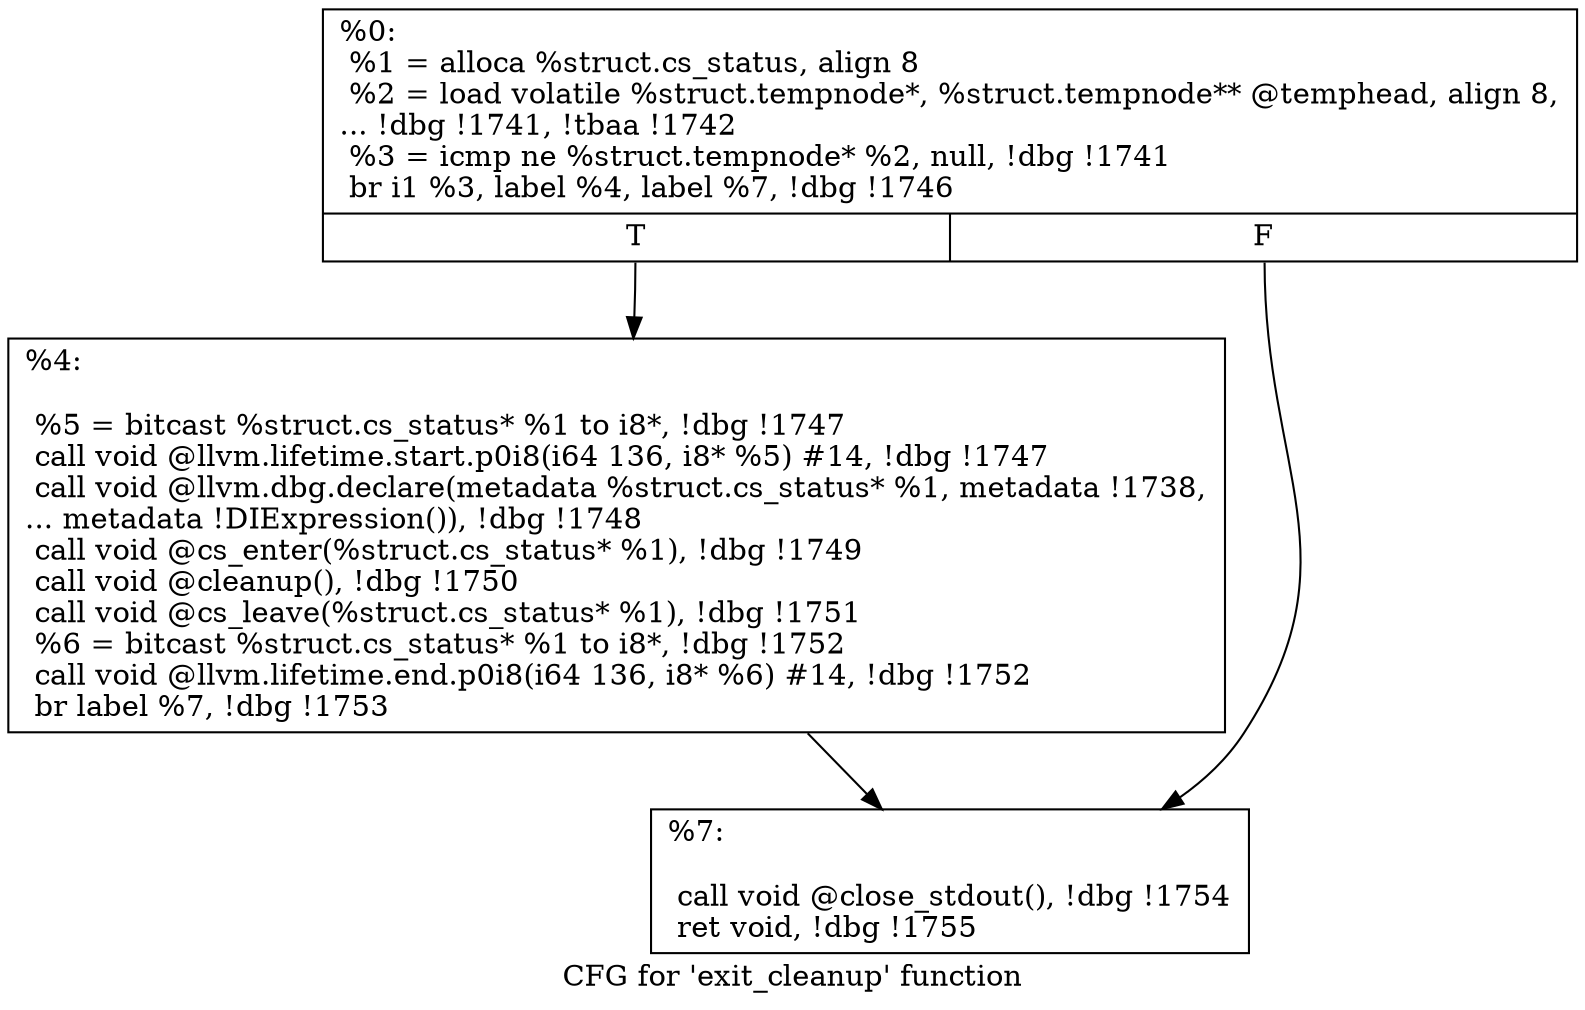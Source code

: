 digraph "CFG for 'exit_cleanup' function" {
	label="CFG for 'exit_cleanup' function";

	Node0x1e55ef0 [shape=record,label="{%0:\l  %1 = alloca %struct.cs_status, align 8\l  %2 = load volatile %struct.tempnode*, %struct.tempnode** @temphead, align 8,\l... !dbg !1741, !tbaa !1742\l  %3 = icmp ne %struct.tempnode* %2, null, !dbg !1741\l  br i1 %3, label %4, label %7, !dbg !1746\l|{<s0>T|<s1>F}}"];
	Node0x1e55ef0:s0 -> Node0x1e56600;
	Node0x1e55ef0:s1 -> Node0x1e56650;
	Node0x1e56600 [shape=record,label="{%4:\l\l  %5 = bitcast %struct.cs_status* %1 to i8*, !dbg !1747\l  call void @llvm.lifetime.start.p0i8(i64 136, i8* %5) #14, !dbg !1747\l  call void @llvm.dbg.declare(metadata %struct.cs_status* %1, metadata !1738,\l... metadata !DIExpression()), !dbg !1748\l  call void @cs_enter(%struct.cs_status* %1), !dbg !1749\l  call void @cleanup(), !dbg !1750\l  call void @cs_leave(%struct.cs_status* %1), !dbg !1751\l  %6 = bitcast %struct.cs_status* %1 to i8*, !dbg !1752\l  call void @llvm.lifetime.end.p0i8(i64 136, i8* %6) #14, !dbg !1752\l  br label %7, !dbg !1753\l}"];
	Node0x1e56600 -> Node0x1e56650;
	Node0x1e56650 [shape=record,label="{%7:\l\l  call void @close_stdout(), !dbg !1754\l  ret void, !dbg !1755\l}"];
}
